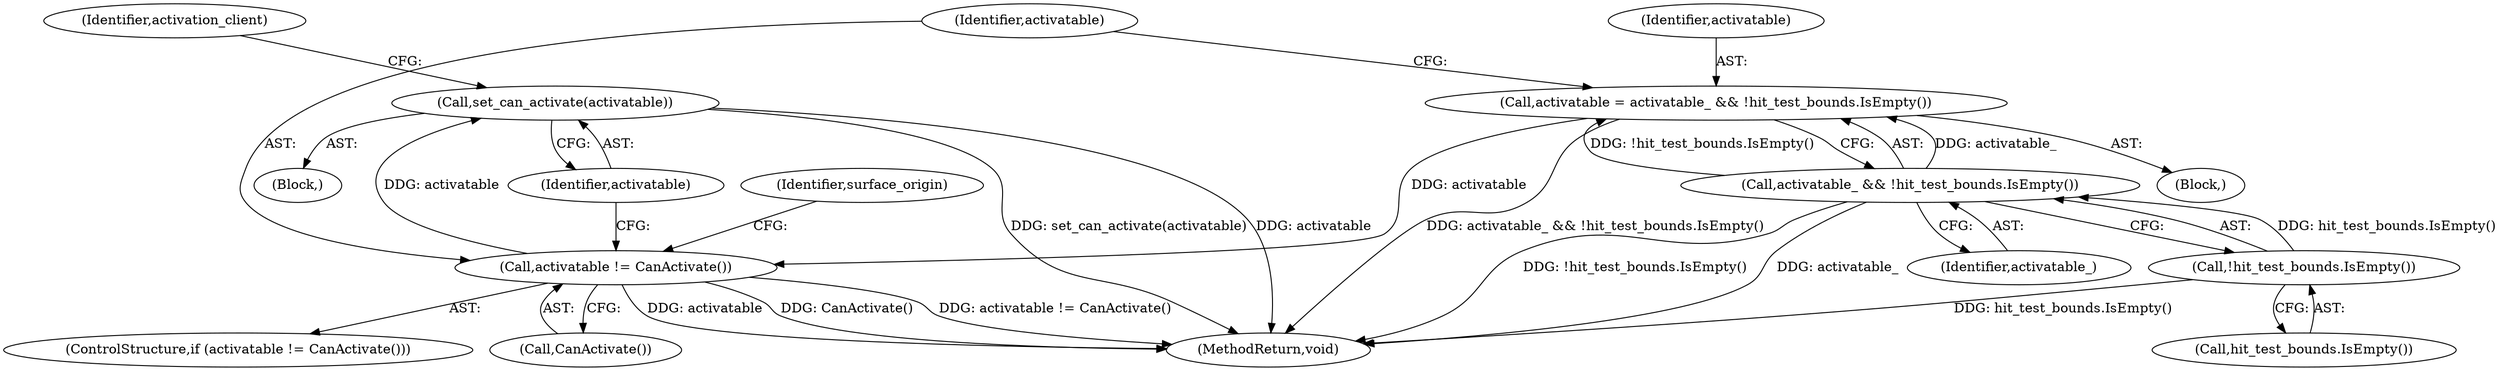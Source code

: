 digraph "1_Chrome_05c619eb6e7dac046afc72c0d5381856f87fb421_0@del" {
"1000149" [label="(Call,set_can_activate(activatable))"];
"1000145" [label="(Call,activatable != CanActivate())"];
"1000138" [label="(Call,activatable = activatable_ && !hit_test_bounds.IsEmpty())"];
"1000140" [label="(Call,activatable_ && !hit_test_bounds.IsEmpty())"];
"1000142" [label="(Call,!hit_test_bounds.IsEmpty())"];
"1000150" [label="(Identifier,activatable)"];
"1000142" [label="(Call,!hit_test_bounds.IsEmpty())"];
"1000143" [label="(Call,hit_test_bounds.IsEmpty())"];
"1000147" [label="(Call,CanActivate())"];
"1000148" [label="(Block,)"];
"1000202" [label="(MethodReturn,void)"];
"1000140" [label="(Call,activatable_ && !hit_test_bounds.IsEmpty())"];
"1000138" [label="(Call,activatable = activatable_ && !hit_test_bounds.IsEmpty())"];
"1000145" [label="(Call,activatable != CanActivate())"];
"1000122" [label="(Block,)"];
"1000149" [label="(Call,set_can_activate(activatable))"];
"1000141" [label="(Identifier,activatable_)"];
"1000146" [label="(Identifier,activatable)"];
"1000166" [label="(Identifier,surface_origin)"];
"1000139" [label="(Identifier,activatable)"];
"1000144" [label="(ControlStructure,if (activatable != CanActivate()))"];
"1000153" [label="(Identifier,activation_client)"];
"1000149" -> "1000148"  [label="AST: "];
"1000149" -> "1000150"  [label="CFG: "];
"1000150" -> "1000149"  [label="AST: "];
"1000153" -> "1000149"  [label="CFG: "];
"1000149" -> "1000202"  [label="DDG: set_can_activate(activatable)"];
"1000149" -> "1000202"  [label="DDG: activatable"];
"1000145" -> "1000149"  [label="DDG: activatable"];
"1000145" -> "1000144"  [label="AST: "];
"1000145" -> "1000147"  [label="CFG: "];
"1000146" -> "1000145"  [label="AST: "];
"1000147" -> "1000145"  [label="AST: "];
"1000150" -> "1000145"  [label="CFG: "];
"1000166" -> "1000145"  [label="CFG: "];
"1000145" -> "1000202"  [label="DDG: activatable != CanActivate()"];
"1000145" -> "1000202"  [label="DDG: activatable"];
"1000145" -> "1000202"  [label="DDG: CanActivate()"];
"1000138" -> "1000145"  [label="DDG: activatable"];
"1000138" -> "1000122"  [label="AST: "];
"1000138" -> "1000140"  [label="CFG: "];
"1000139" -> "1000138"  [label="AST: "];
"1000140" -> "1000138"  [label="AST: "];
"1000146" -> "1000138"  [label="CFG: "];
"1000138" -> "1000202"  [label="DDG: activatable_ && !hit_test_bounds.IsEmpty()"];
"1000140" -> "1000138"  [label="DDG: activatable_"];
"1000140" -> "1000138"  [label="DDG: !hit_test_bounds.IsEmpty()"];
"1000140" -> "1000141"  [label="CFG: "];
"1000140" -> "1000142"  [label="CFG: "];
"1000141" -> "1000140"  [label="AST: "];
"1000142" -> "1000140"  [label="AST: "];
"1000140" -> "1000202"  [label="DDG: !hit_test_bounds.IsEmpty()"];
"1000140" -> "1000202"  [label="DDG: activatable_"];
"1000142" -> "1000140"  [label="DDG: hit_test_bounds.IsEmpty()"];
"1000142" -> "1000143"  [label="CFG: "];
"1000143" -> "1000142"  [label="AST: "];
"1000142" -> "1000202"  [label="DDG: hit_test_bounds.IsEmpty()"];
}
